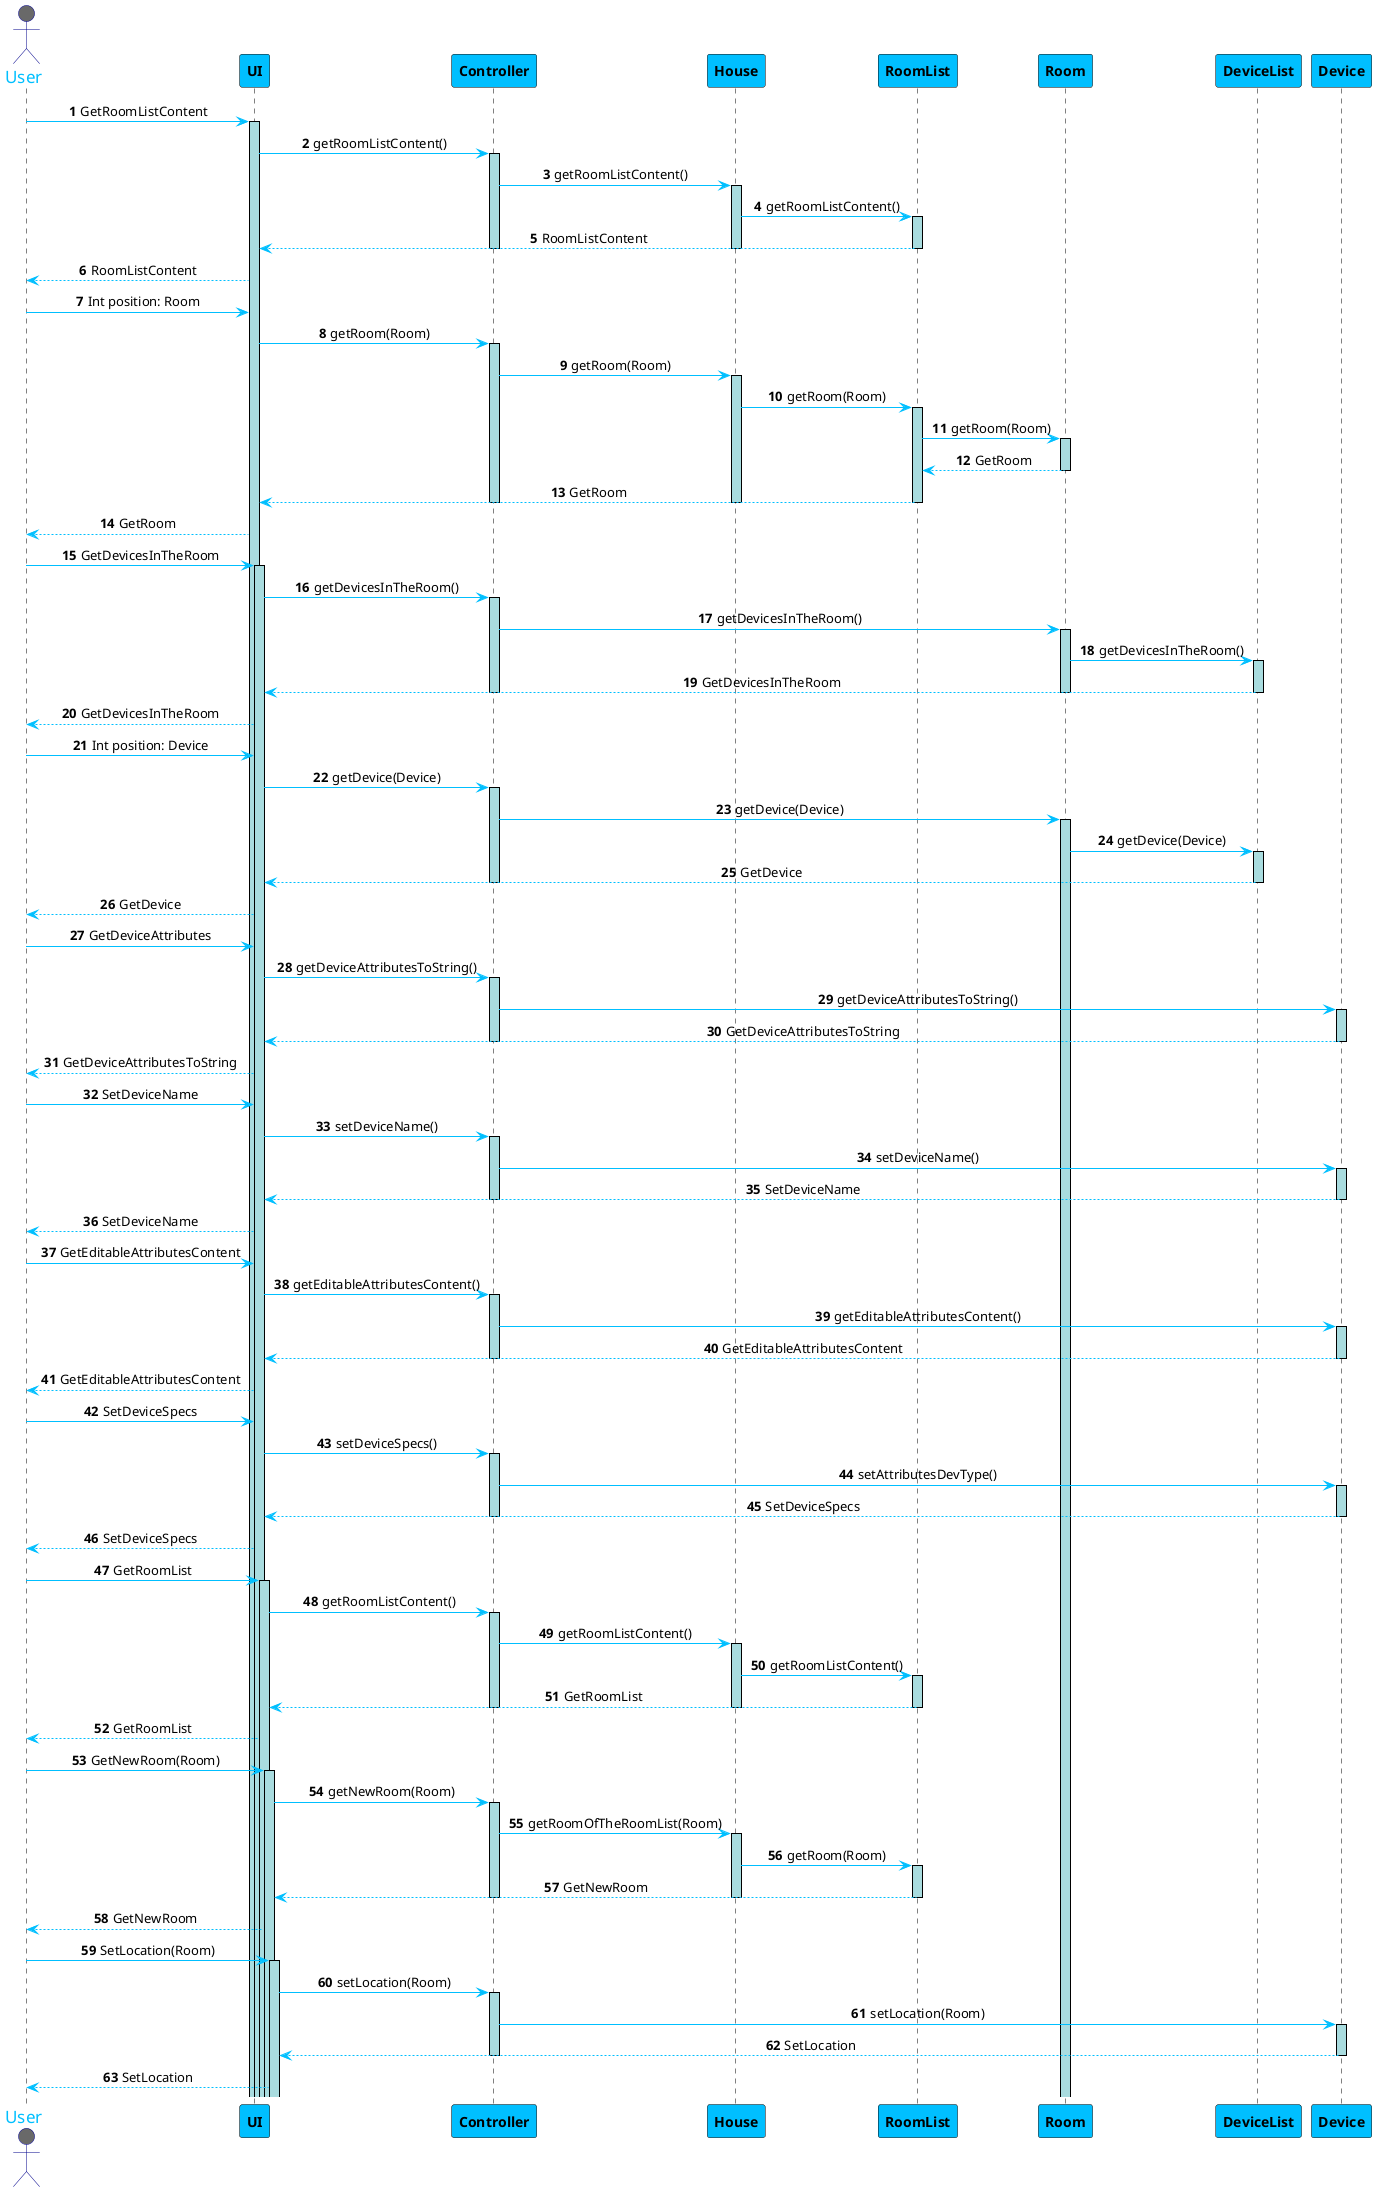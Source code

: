 @startuml
skinparam sequenceMessageAlign center
skinparam sequence {
	ArrowColor DeepSkyBlue
	ActorBorderColor DarkBlue
	LifeLineBorderColor black
	LifeLineBackgroundColor #A9DCDF

	ParticipantBorderColor Black
	ParticipantBackgroundColor DeepSkyBlue
	ParticipantFontStyle Bold

	ActorBackgroundColor DimGrey
	ActorFontColor DeepSkyBlue
	ActorFontSize 17
	ActorFontName Aapex
}

autonumber
actor User
User -> UI: GetRoomListContent
activate UI
UI -> Controller: getRoomListContent()
activate Controller
Controller -> House: getRoomListContent()
activate House
House -> RoomList: getRoomListContent()
activate RoomList
UI <-- RoomList: RoomListContent
deactivate RoomList
deactivate House
deactivate Controller
User <-- UI: RoomListContent

User -> UI: Int position: Room
UI -> Controller: getRoom(Room)
activate Controller
Controller -> House: getRoom(Room)
activate House
House -> RoomList: getRoom(Room)
activate RoomList
RoomList -> Room: getRoom(Room)
activate Room
RoomList <-- Room: GetRoom
deactivate Room
UI <-- RoomList: GetRoom
deactivate RoomList
deactivate House
deactivate Controller
User <-- UI: GetRoom

User -> UI: GetDevicesInTheRoom
activate UI
UI -> Controller: getDevicesInTheRoom()
activate Controller
Controller -> Room: getDevicesInTheRoom()
activate Room
Room -> DeviceList: getDevicesInTheRoom()
activate DeviceList
UI <-- DeviceList: GetDevicesInTheRoom
deactivate DeviceList
deactivate Room
deactivate Controller
User <-- UI: GetDevicesInTheRoom

User -> UI: Int position: Device
UI -> Controller: getDevice(Device)
activate Controller
Controller -> Room: getDevice(Device)
activate Room
Room -> DeviceList: getDevice(Device)
activate DeviceList
UI <-- DeviceList: GetDevice
deactivate DeviceList
deactivate Controller
User <-- UI: GetDevice

User -> UI: GetDeviceAttributes
UI -> Controller: getDeviceAttributesToString()
activate Controller
Controller -> Device: getDeviceAttributesToString()
activate Device
UI <-- Device: GetDeviceAttributesToString
deactivate Device
deactivate Controller
User <-- UI: GetDeviceAttributesToString

User -> UI: SetDeviceName
UI -> Controller: setDeviceName()
activate Controller
Controller -> Device: setDeviceName()
activate Device
UI <-- Device: SetDeviceName
deactivate Device
deactivate Controller
User <-- UI: SetDeviceName

User -> UI: GetEditableAttributesContent
UI -> Controller: getEditableAttributesContent()
activate Controller
Controller -> Device: getEditableAttributesContent()
activate Device
UI <-- Device: GetEditableAttributesContent
deactivate Device
deactivate Controller
User <-- UI: GetEditableAttributesContent

User -> UI: SetDeviceSpecs
UI -> Controller: setDeviceSpecs()
activate Controller
Controller -> Device: setAttributesDevType()
activate Device
UI <-- Device: SetDeviceSpecs
deactivate Device
deactivate Controller
User <-- UI: SetDeviceSpecs

User -> UI: GetRoomList
activate UI
UI -> Controller: getRoomListContent()
activate Controller
Controller -> House: getRoomListContent()
activate House
House -> RoomList: getRoomListContent()
activate RoomList
UI <-- RoomList: GetRoomList
deactivate RoomList
deactivate House
deactivate Controller
User <-- UI: GetRoomList

User -> UI: GetNewRoom(Room)
activate UI
UI -> Controller: getNewRoom(Room)
activate Controller
Controller -> House: getRoomOfTheRoomList(Room)
activate House
House -> RoomList: getRoom(Room)
activate RoomList
UI <-- RoomList: GetNewRoom
deactivate RoomList
deactivate House
deactivate Controller
User <-- UI: GetNewRoom

User -> UI: SetLocation(Room)
activate UI
UI -> Controller: setLocation(Room)
activate Controller
Controller -> Device: setLocation(Room)
activate Device
UI <-- Device: SetLocation
deactivate Device
deactivate House
deactivate Controller
User <-- UI: SetLocation

@enduml

